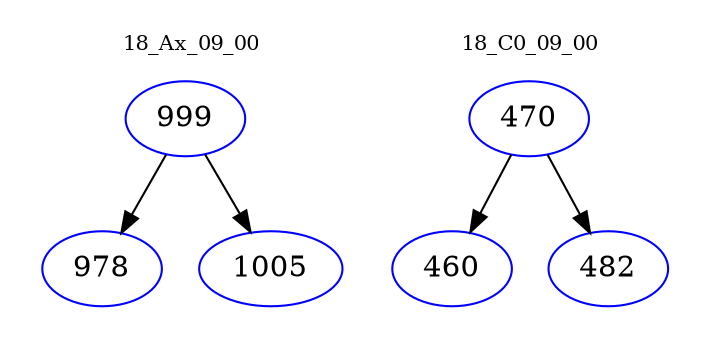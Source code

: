 digraph{
subgraph cluster_0 {
color = white
label = "18_Ax_09_00";
fontsize=10;
T0_999 [label="999", color="blue"]
T0_999 -> T0_978 [color="black"]
T0_978 [label="978", color="blue"]
T0_999 -> T0_1005 [color="black"]
T0_1005 [label="1005", color="blue"]
}
subgraph cluster_1 {
color = white
label = "18_C0_09_00";
fontsize=10;
T1_470 [label="470", color="blue"]
T1_470 -> T1_460 [color="black"]
T1_460 [label="460", color="blue"]
T1_470 -> T1_482 [color="black"]
T1_482 [label="482", color="blue"]
}
}
